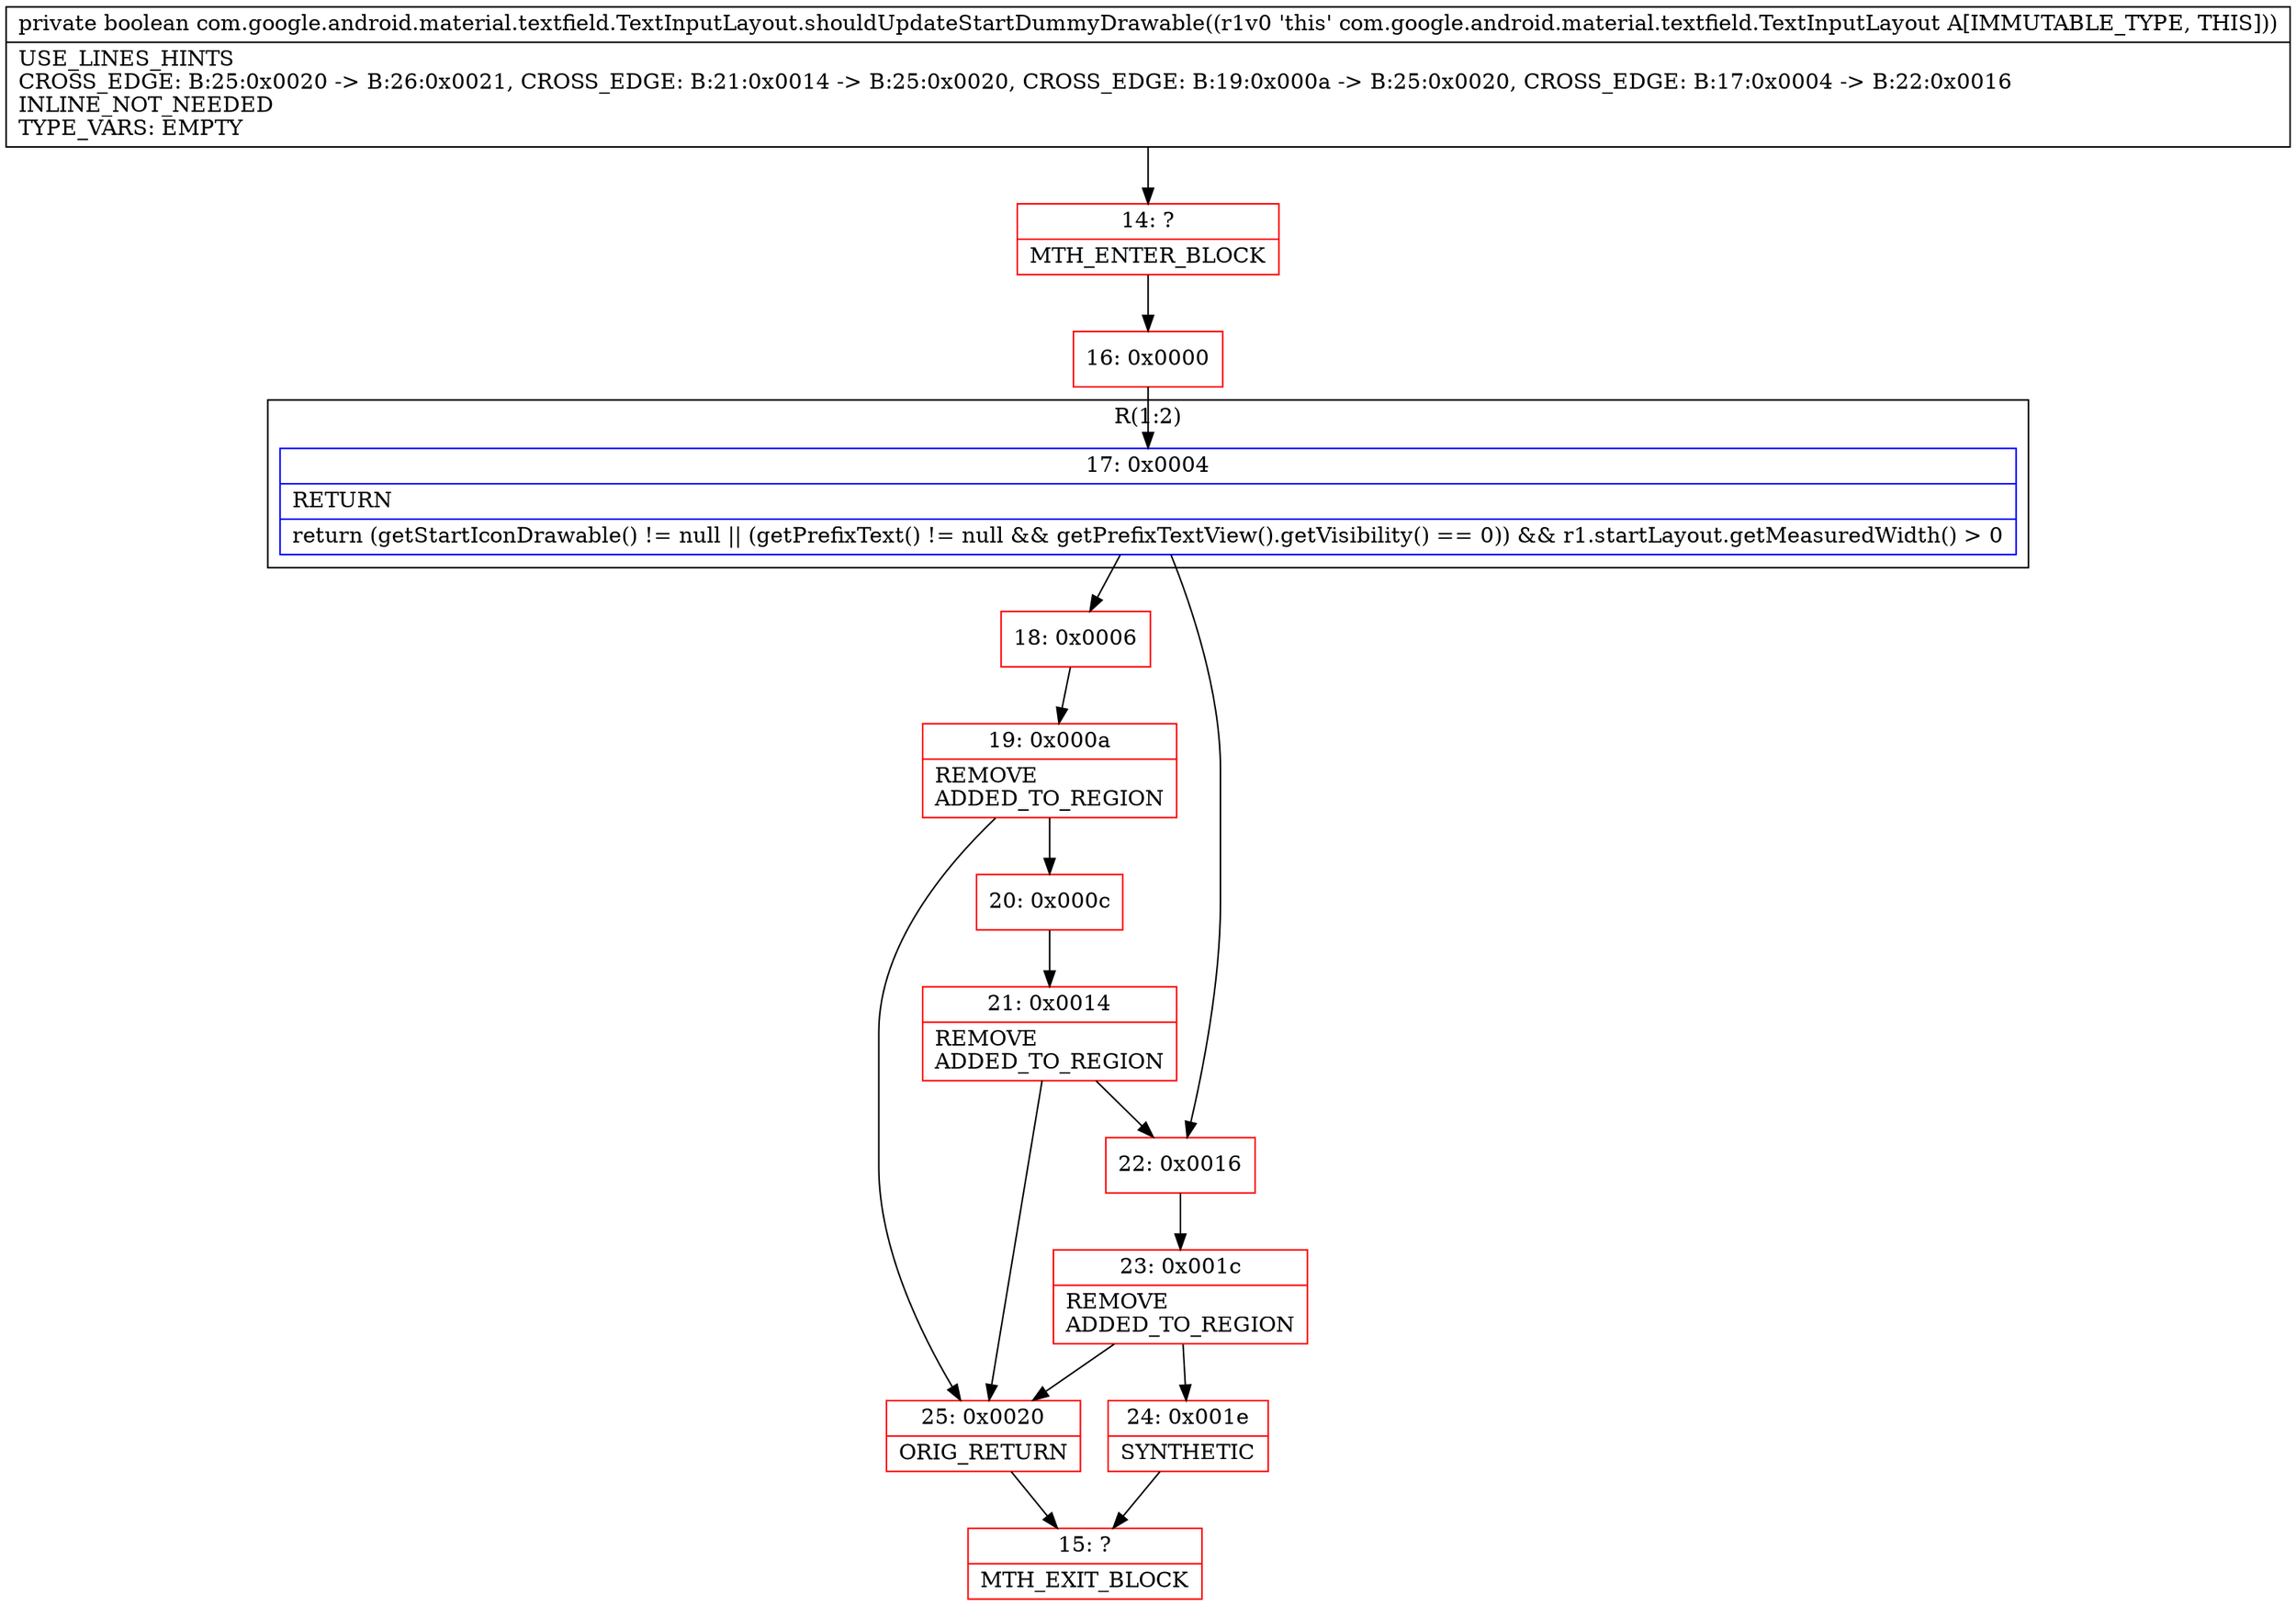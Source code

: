 digraph "CFG forcom.google.android.material.textfield.TextInputLayout.shouldUpdateStartDummyDrawable()Z" {
subgraph cluster_Region_587060489 {
label = "R(1:2)";
node [shape=record,color=blue];
Node_17 [shape=record,label="{17\:\ 0x0004|RETURN\l|return (getStartIconDrawable() != null \|\| (getPrefixText() != null && getPrefixTextView().getVisibility() == 0)) && r1.startLayout.getMeasuredWidth() \> 0\l}"];
}
Node_14 [shape=record,color=red,label="{14\:\ ?|MTH_ENTER_BLOCK\l}"];
Node_16 [shape=record,color=red,label="{16\:\ 0x0000}"];
Node_18 [shape=record,color=red,label="{18\:\ 0x0006}"];
Node_19 [shape=record,color=red,label="{19\:\ 0x000a|REMOVE\lADDED_TO_REGION\l}"];
Node_20 [shape=record,color=red,label="{20\:\ 0x000c}"];
Node_21 [shape=record,color=red,label="{21\:\ 0x0014|REMOVE\lADDED_TO_REGION\l}"];
Node_25 [shape=record,color=red,label="{25\:\ 0x0020|ORIG_RETURN\l}"];
Node_15 [shape=record,color=red,label="{15\:\ ?|MTH_EXIT_BLOCK\l}"];
Node_22 [shape=record,color=red,label="{22\:\ 0x0016}"];
Node_23 [shape=record,color=red,label="{23\:\ 0x001c|REMOVE\lADDED_TO_REGION\l}"];
Node_24 [shape=record,color=red,label="{24\:\ 0x001e|SYNTHETIC\l}"];
MethodNode[shape=record,label="{private boolean com.google.android.material.textfield.TextInputLayout.shouldUpdateStartDummyDrawable((r1v0 'this' com.google.android.material.textfield.TextInputLayout A[IMMUTABLE_TYPE, THIS]))  | USE_LINES_HINTS\lCROSS_EDGE: B:25:0x0020 \-\> B:26:0x0021, CROSS_EDGE: B:21:0x0014 \-\> B:25:0x0020, CROSS_EDGE: B:19:0x000a \-\> B:25:0x0020, CROSS_EDGE: B:17:0x0004 \-\> B:22:0x0016\lINLINE_NOT_NEEDED\lTYPE_VARS: EMPTY\l}"];
MethodNode -> Node_14;Node_17 -> Node_18;
Node_17 -> Node_22;
Node_14 -> Node_16;
Node_16 -> Node_17;
Node_18 -> Node_19;
Node_19 -> Node_20;
Node_19 -> Node_25;
Node_20 -> Node_21;
Node_21 -> Node_22;
Node_21 -> Node_25;
Node_25 -> Node_15;
Node_22 -> Node_23;
Node_23 -> Node_24;
Node_23 -> Node_25;
Node_24 -> Node_15;
}

